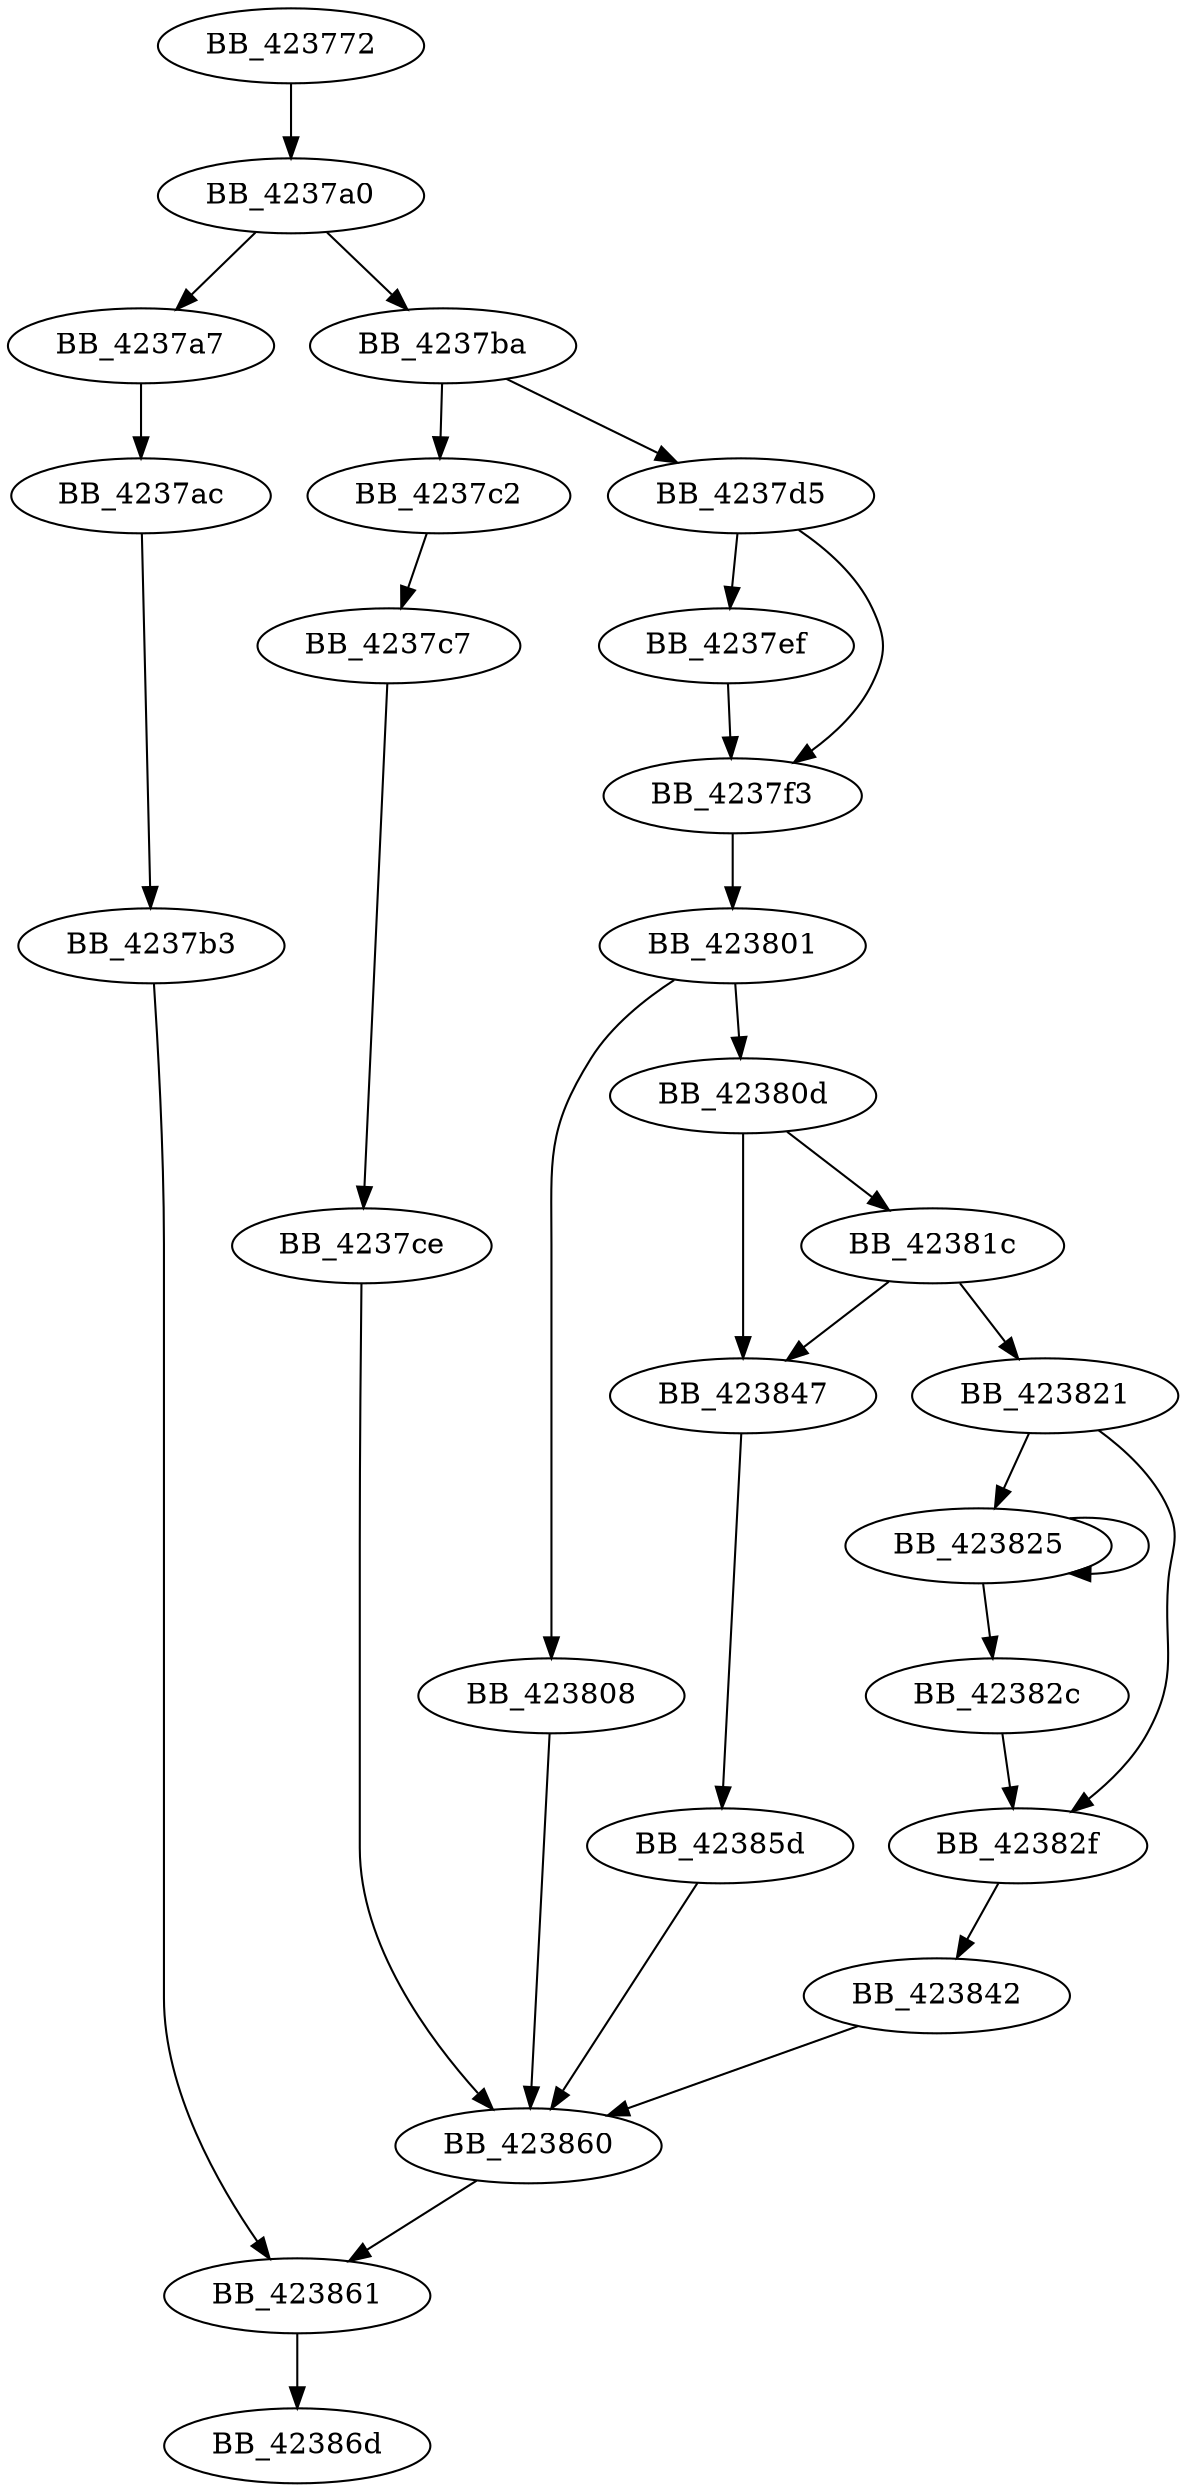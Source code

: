 DiGraph __cftog_l{
BB_423772->BB_4237a0
BB_4237a0->BB_4237a7
BB_4237a0->BB_4237ba
BB_4237a7->BB_4237ac
BB_4237ac->BB_4237b3
BB_4237b3->BB_423861
BB_4237ba->BB_4237c2
BB_4237ba->BB_4237d5
BB_4237c2->BB_4237c7
BB_4237c7->BB_4237ce
BB_4237ce->BB_423860
BB_4237d5->BB_4237ef
BB_4237d5->BB_4237f3
BB_4237ef->BB_4237f3
BB_4237f3->BB_423801
BB_423801->BB_423808
BB_423801->BB_42380d
BB_423808->BB_423860
BB_42380d->BB_42381c
BB_42380d->BB_423847
BB_42381c->BB_423821
BB_42381c->BB_423847
BB_423821->BB_423825
BB_423821->BB_42382f
BB_423825->BB_423825
BB_423825->BB_42382c
BB_42382c->BB_42382f
BB_42382f->BB_423842
BB_423842->BB_423860
BB_423847->BB_42385d
BB_42385d->BB_423860
BB_423860->BB_423861
BB_423861->BB_42386d
}
